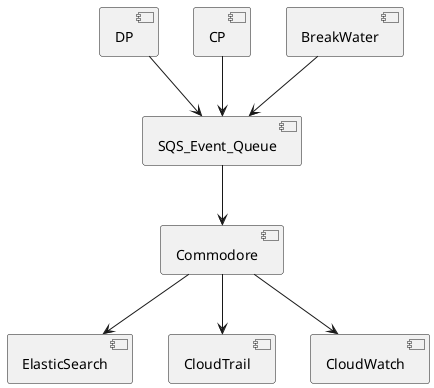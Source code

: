 @startuml

[SQS_Event_Queue] --> [Commodore]

[Commodore] --> [ElasticSearch]
[Commodore] --> [CloudTrail]
[Commodore] --> [CloudWatch]

[DP] --> [SQS_Event_Queue]
[CP] --> [SQS_Event_Queue]
[BreakWater] --> [SQS_Event_Queue]

@enduml